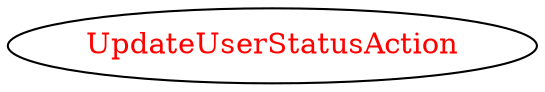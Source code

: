 digraph dependencyGraph {
 concentrate=true;
 ranksep="2.0";
 rankdir="LR"; 
 splines="ortho";
"UpdateUserStatusAction" [fontcolor="red"];
}